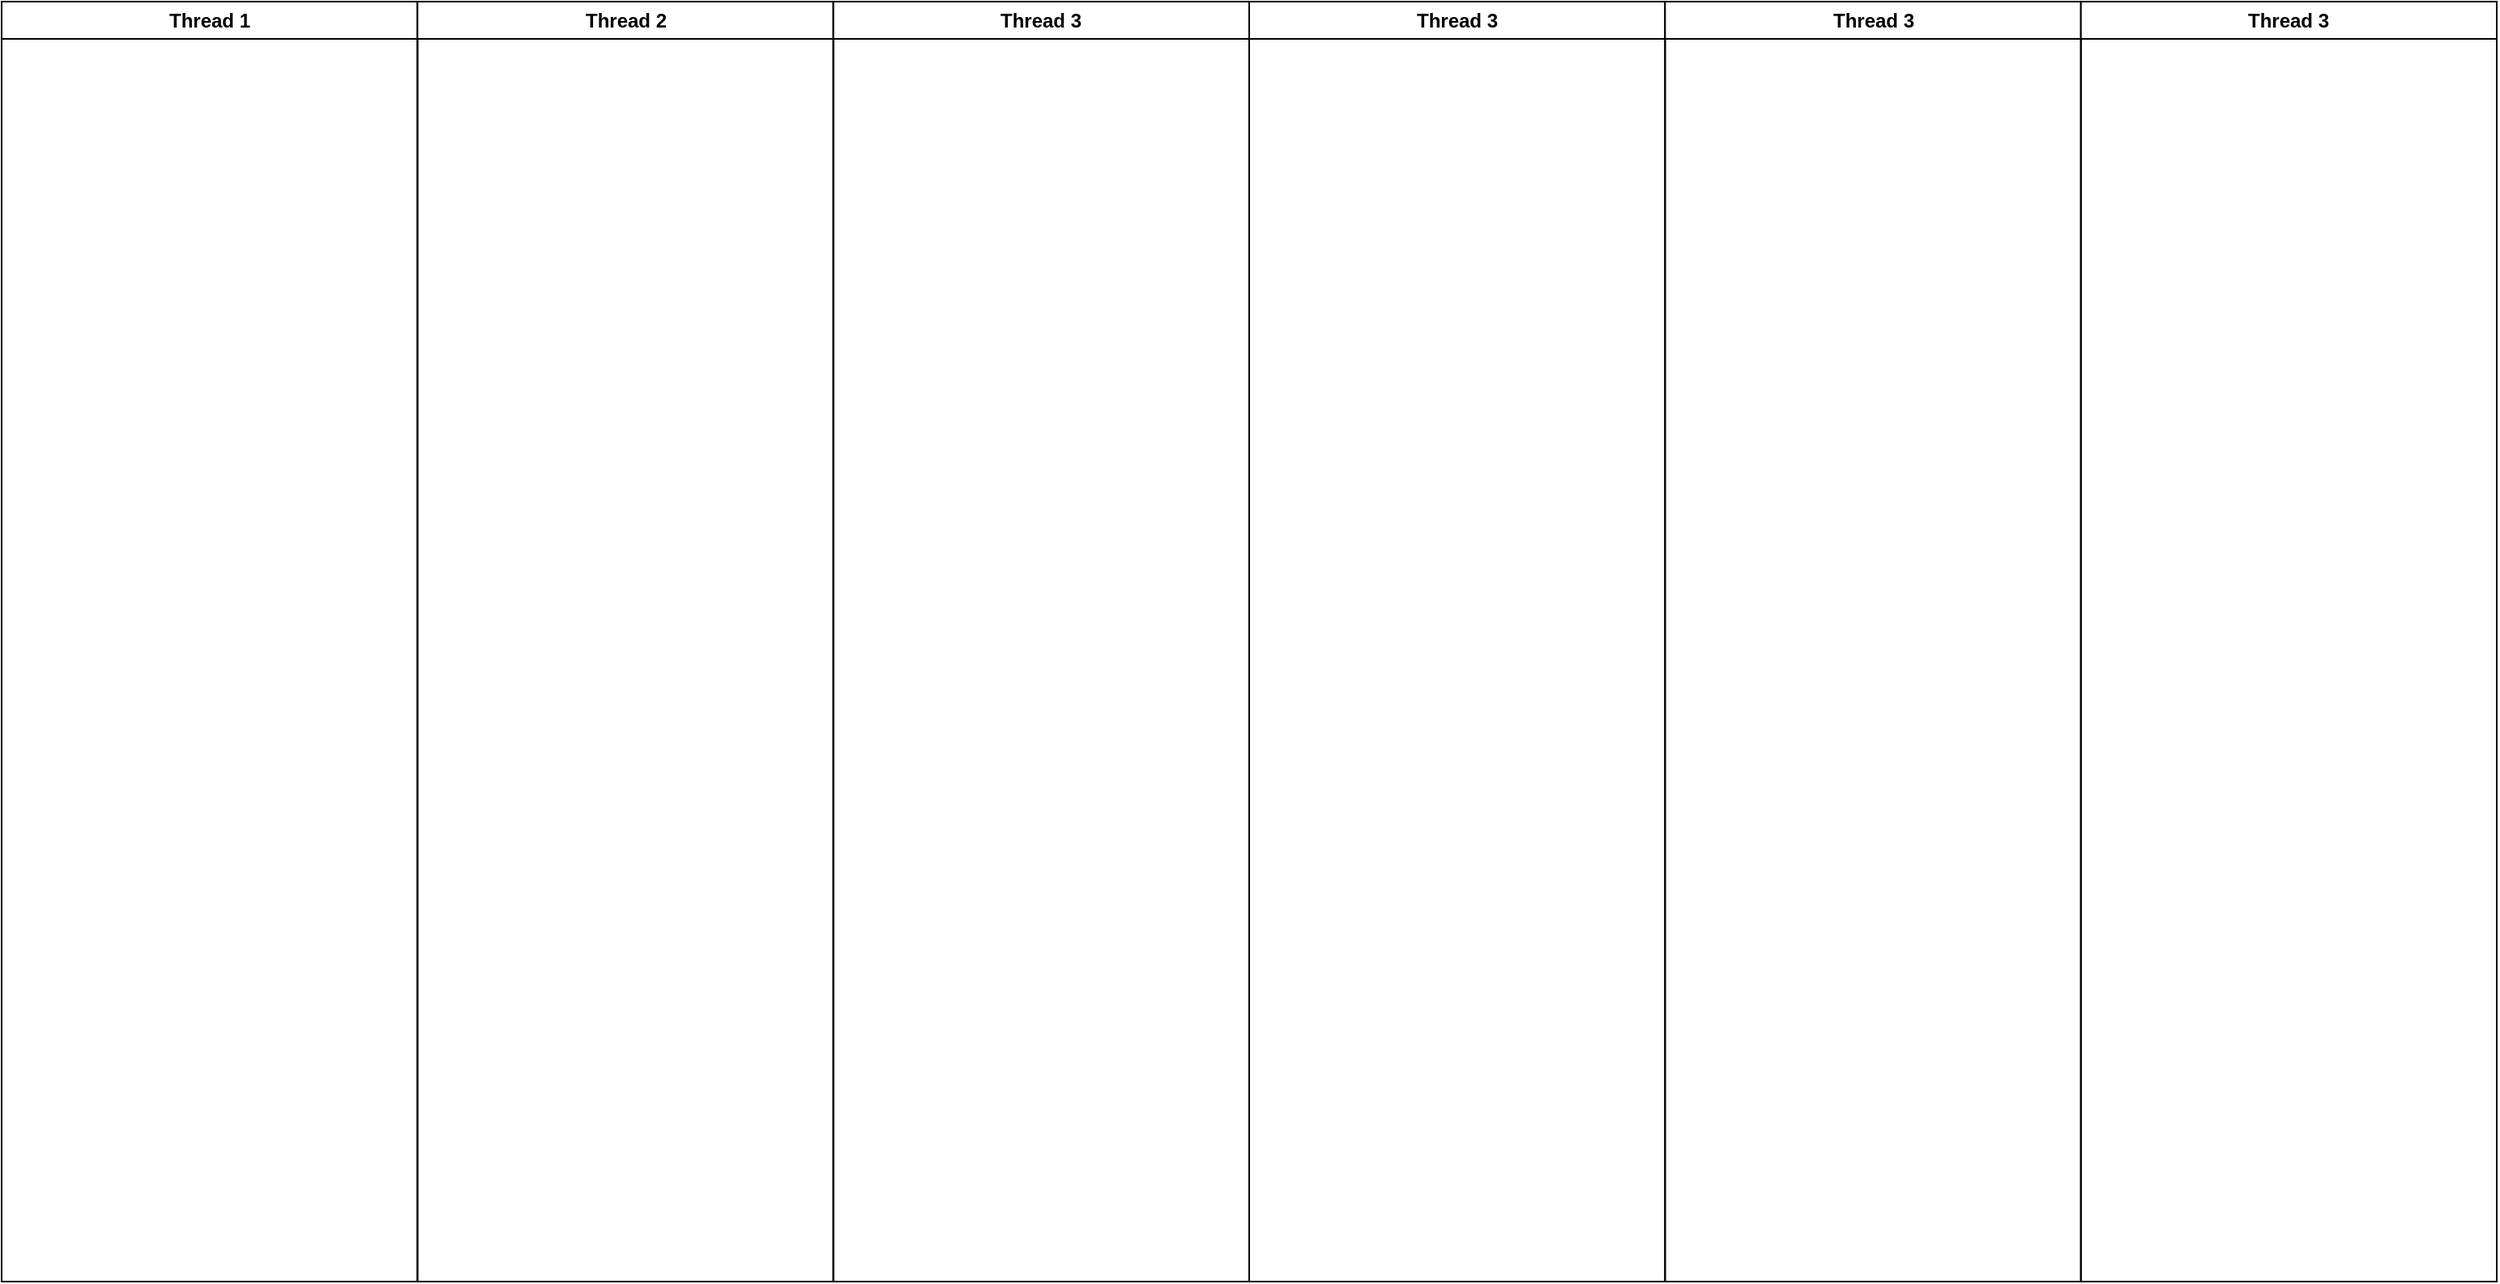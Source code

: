 <mxfile version="24.5.5" type="github">
  <diagram name="Page-1" id="e7e014a7-5840-1c2e-5031-d8a46d1fe8dd">
    <mxGraphModel dx="1354" dy="680" grid="1" gridSize="10" guides="1" tooltips="1" connect="1" arrows="1" fold="1" page="1" pageScale="1" pageWidth="1169" pageHeight="826" background="none" math="0" shadow="0">
      <root>
        <mxCell id="0" />
        <mxCell id="1" parent="0" />
        <mxCell id="C72brB4j45OvjQnRRJuR-45" value="" style="group" vertex="1" connectable="0" parent="1">
          <mxGeometry x="140" y="18" width="1540.01" height="790" as="geometry" />
        </mxCell>
        <mxCell id="C72brB4j45OvjQnRRJuR-41" value="" style="group" vertex="1" connectable="0" parent="C72brB4j45OvjQnRRJuR-45">
          <mxGeometry width="770" height="790" as="geometry" />
        </mxCell>
        <mxCell id="2" value="Thread 1" style="swimlane;whiteSpace=wrap" parent="C72brB4j45OvjQnRRJuR-41" vertex="1">
          <mxGeometry width="256.667" height="790" as="geometry" />
        </mxCell>
        <mxCell id="3" value="Thread 2" style="swimlane;whiteSpace=wrap" parent="C72brB4j45OvjQnRRJuR-41" vertex="1">
          <mxGeometry x="256.667" width="256.667" height="790" as="geometry" />
        </mxCell>
        <mxCell id="4" value="Thread 3" style="swimlane;whiteSpace=wrap" parent="C72brB4j45OvjQnRRJuR-41" vertex="1">
          <mxGeometry x="513.333" width="256.667" height="790" as="geometry" />
        </mxCell>
        <mxCell id="C72brB4j45OvjQnRRJuR-42" value="Thread 3" style="swimlane;whiteSpace=wrap" vertex="1" parent="C72brB4j45OvjQnRRJuR-45">
          <mxGeometry x="770.003" width="256.667" height="790" as="geometry" />
        </mxCell>
        <mxCell id="C72brB4j45OvjQnRRJuR-43" value="Thread 3" style="swimlane;whiteSpace=wrap" vertex="1" parent="C72brB4j45OvjQnRRJuR-45">
          <mxGeometry x="1026.673" width="256.667" height="790" as="geometry" />
        </mxCell>
        <mxCell id="C72brB4j45OvjQnRRJuR-44" value="Thread 3" style="swimlane;whiteSpace=wrap" vertex="1" parent="C72brB4j45OvjQnRRJuR-45">
          <mxGeometry x="1283.343" width="256.667" height="790" as="geometry" />
        </mxCell>
      </root>
    </mxGraphModel>
  </diagram>
</mxfile>
